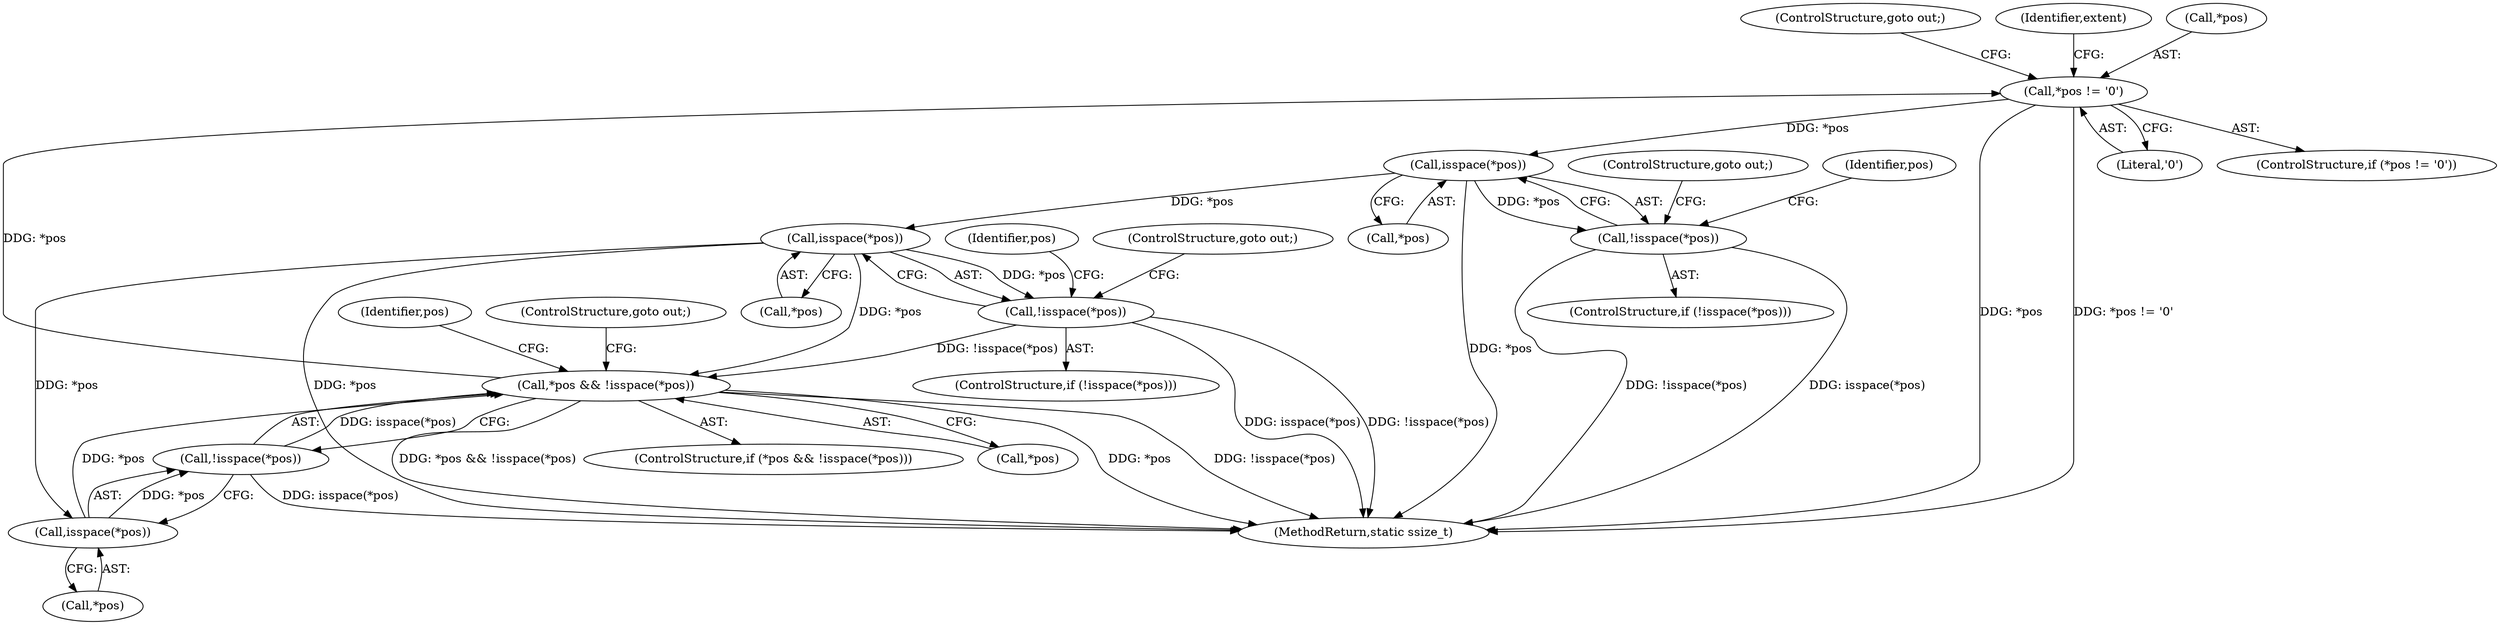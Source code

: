 digraph "0_linux_d2f007dbe7e4c9583eea6eb04d60001e85c6f1bd@pointer" {
"1000300" [label="(Call,*pos != '\0')"];
"1000287" [label="(Call,*pos && !isspace(*pos))"];
"1000291" [label="(Call,isspace(*pos))"];
"1000269" [label="(Call,isspace(*pos))"];
"1000250" [label="(Call,isspace(*pos))"];
"1000300" [label="(Call,*pos != '\0')"];
"1000290" [label="(Call,!isspace(*pos))"];
"1000268" [label="(Call,!isspace(*pos))"];
"1000249" [label="(Call,!isspace(*pos))"];
"1000296" [label="(Identifier,pos)"];
"1000286" [label="(ControlStructure,if (*pos && !isspace(*pos)))"];
"1000270" [label="(Call,*pos)"];
"1000253" [label="(ControlStructure,goto out;)"];
"1000251" [label="(Call,*pos)"];
"1000291" [label="(Call,isspace(*pos))"];
"1000255" [label="(Identifier,pos)"];
"1000274" [label="(Identifier,pos)"];
"1000303" [label="(Literal,'\0')"];
"1000304" [label="(ControlStructure,goto out;)"];
"1000272" [label="(ControlStructure,goto out;)"];
"1000300" [label="(Call,*pos != '\0')"];
"1000269" [label="(Call,isspace(*pos))"];
"1000250" [label="(Call,isspace(*pos))"];
"1000287" [label="(Call,*pos && !isspace(*pos))"];
"1000267" [label="(ControlStructure,if (!isspace(*pos)))"];
"1000248" [label="(ControlStructure,if (!isspace(*pos)))"];
"1000292" [label="(Call,*pos)"];
"1000309" [label="(Identifier,extent)"];
"1000299" [label="(ControlStructure,if (*pos != '\0'))"];
"1000288" [label="(Call,*pos)"];
"1000301" [label="(Call,*pos)"];
"1000294" [label="(ControlStructure,goto out;)"];
"1000268" [label="(Call,!isspace(*pos))"];
"1000290" [label="(Call,!isspace(*pos))"];
"1000577" [label="(MethodReturn,static ssize_t)"];
"1000249" [label="(Call,!isspace(*pos))"];
"1000300" -> "1000299"  [label="AST: "];
"1000300" -> "1000303"  [label="CFG: "];
"1000301" -> "1000300"  [label="AST: "];
"1000303" -> "1000300"  [label="AST: "];
"1000304" -> "1000300"  [label="CFG: "];
"1000309" -> "1000300"  [label="CFG: "];
"1000300" -> "1000577"  [label="DDG: *pos"];
"1000300" -> "1000577"  [label="DDG: *pos != '\0'"];
"1000300" -> "1000250"  [label="DDG: *pos"];
"1000287" -> "1000300"  [label="DDG: *pos"];
"1000287" -> "1000286"  [label="AST: "];
"1000287" -> "1000288"  [label="CFG: "];
"1000287" -> "1000290"  [label="CFG: "];
"1000288" -> "1000287"  [label="AST: "];
"1000290" -> "1000287"  [label="AST: "];
"1000294" -> "1000287"  [label="CFG: "];
"1000296" -> "1000287"  [label="CFG: "];
"1000287" -> "1000577"  [label="DDG: !isspace(*pos)"];
"1000287" -> "1000577"  [label="DDG: *pos && !isspace(*pos)"];
"1000287" -> "1000577"  [label="DDG: *pos"];
"1000291" -> "1000287"  [label="DDG: *pos"];
"1000269" -> "1000287"  [label="DDG: *pos"];
"1000290" -> "1000287"  [label="DDG: isspace(*pos)"];
"1000268" -> "1000287"  [label="DDG: !isspace(*pos)"];
"1000291" -> "1000290"  [label="AST: "];
"1000291" -> "1000292"  [label="CFG: "];
"1000292" -> "1000291"  [label="AST: "];
"1000290" -> "1000291"  [label="CFG: "];
"1000291" -> "1000290"  [label="DDG: *pos"];
"1000269" -> "1000291"  [label="DDG: *pos"];
"1000269" -> "1000268"  [label="AST: "];
"1000269" -> "1000270"  [label="CFG: "];
"1000270" -> "1000269"  [label="AST: "];
"1000268" -> "1000269"  [label="CFG: "];
"1000269" -> "1000577"  [label="DDG: *pos"];
"1000269" -> "1000268"  [label="DDG: *pos"];
"1000250" -> "1000269"  [label="DDG: *pos"];
"1000250" -> "1000249"  [label="AST: "];
"1000250" -> "1000251"  [label="CFG: "];
"1000251" -> "1000250"  [label="AST: "];
"1000249" -> "1000250"  [label="CFG: "];
"1000250" -> "1000577"  [label="DDG: *pos"];
"1000250" -> "1000249"  [label="DDG: *pos"];
"1000290" -> "1000577"  [label="DDG: isspace(*pos)"];
"1000268" -> "1000267"  [label="AST: "];
"1000272" -> "1000268"  [label="CFG: "];
"1000274" -> "1000268"  [label="CFG: "];
"1000268" -> "1000577"  [label="DDG: isspace(*pos)"];
"1000268" -> "1000577"  [label="DDG: !isspace(*pos)"];
"1000249" -> "1000248"  [label="AST: "];
"1000253" -> "1000249"  [label="CFG: "];
"1000255" -> "1000249"  [label="CFG: "];
"1000249" -> "1000577"  [label="DDG: isspace(*pos)"];
"1000249" -> "1000577"  [label="DDG: !isspace(*pos)"];
}

